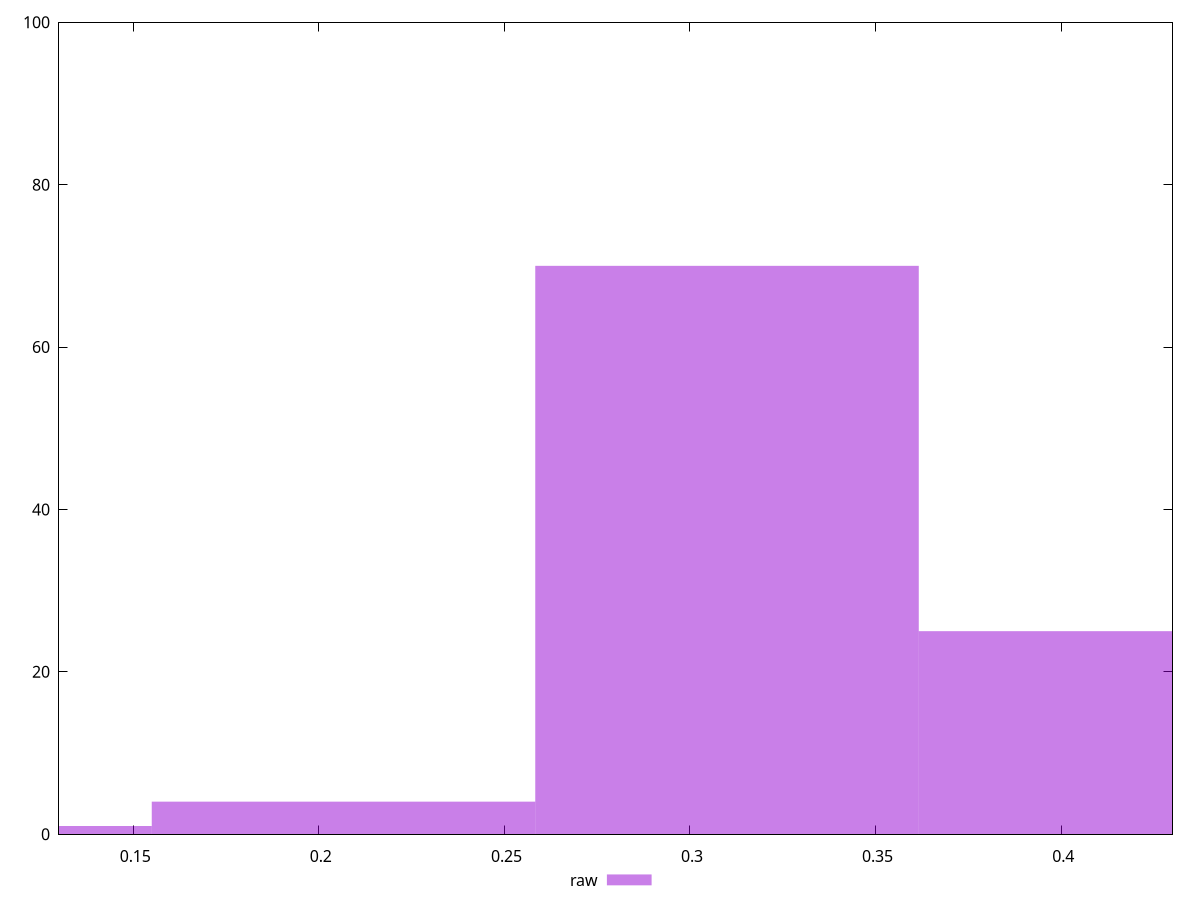 reset

$raw <<EOF
0.3099778407033377 70
0.4133037876044503 25
0.20665189380222515 4
0.10332594690111258 1
EOF

set key outside below
set boxwidth 0.10332594690111258
set xrange [0.13:0.43]
set yrange [0:100]
set trange [0:100]
set style fill transparent solid 0.5 noborder
set terminal svg size 640, 490 enhanced background rgb 'white'
set output "reprap/meta/score/samples/pages+cached+noexternal+nomedia+nocss/raw/histogram.svg"

plot $raw title "raw" with boxes

reset
